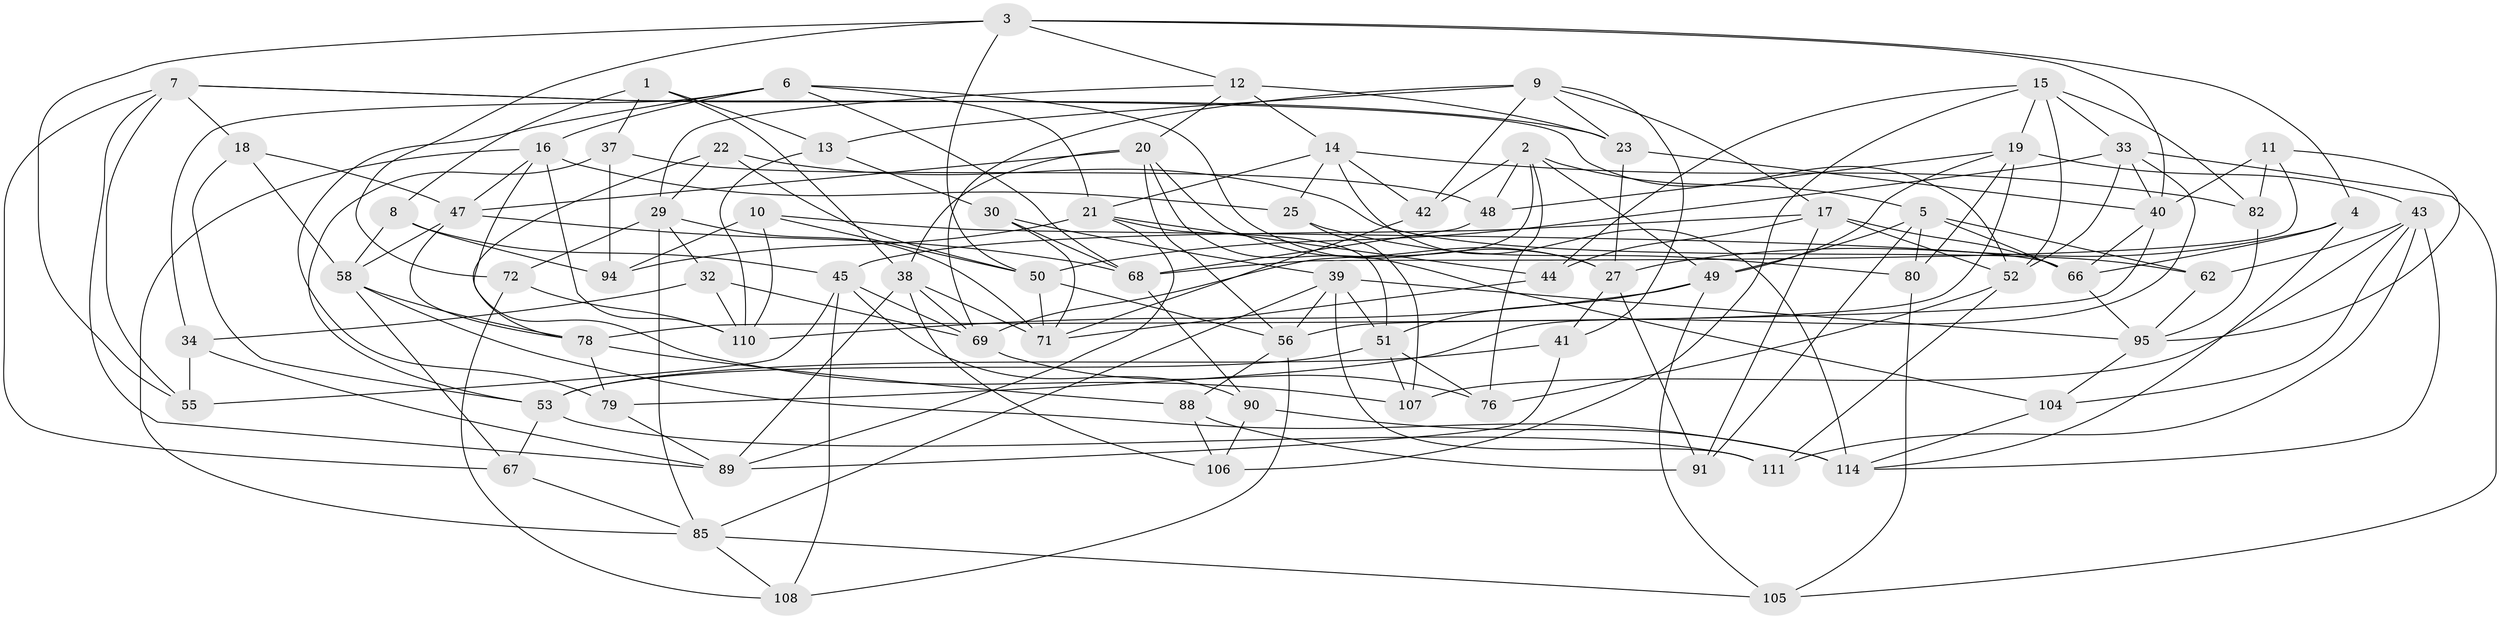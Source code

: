 // Generated by graph-tools (version 1.1) at 2025/24/03/03/25 07:24:29]
// undirected, 76 vertices, 192 edges
graph export_dot {
graph [start="1"]
  node [color=gray90,style=filled];
  1;
  2 [super="+86"];
  3 [super="+57"];
  4;
  5 [super="+46"];
  6 [super="+70"];
  7 [super="+115"];
  8;
  9 [super="+26"];
  10;
  11;
  12 [super="+28"];
  13;
  14 [super="+109"];
  15 [super="+36"];
  16 [super="+92"];
  17 [super="+84"];
  18;
  19 [super="+87"];
  20 [super="+64"];
  21 [super="+24"];
  22;
  23 [super="+59"];
  25;
  27 [super="+99"];
  29 [super="+31"];
  30;
  32;
  33 [super="+35"];
  34;
  37;
  38 [super="+103"];
  39 [super="+65"];
  40 [super="+116"];
  41;
  42;
  43 [super="+93"];
  44;
  45 [super="+101"];
  47 [super="+60"];
  48;
  49 [super="+83"];
  50 [super="+112"];
  51 [super="+54"];
  52 [super="+102"];
  53 [super="+100"];
  55;
  56 [super="+61"];
  58 [super="+63"];
  62;
  66 [super="+77"];
  67;
  68 [super="+73"];
  69 [super="+75"];
  71 [super="+74"];
  72;
  76;
  78 [super="+81"];
  79;
  80;
  82;
  85 [super="+96"];
  88;
  89 [super="+98"];
  90;
  91;
  94;
  95 [super="+97"];
  104;
  105;
  106;
  107;
  108;
  110 [super="+113"];
  111;
  114 [super="+117"];
  1 -- 37;
  1 -- 8;
  1 -- 38;
  1 -- 13;
  2 -- 42;
  2 -- 49;
  2 -- 69;
  2 -- 48;
  2 -- 76;
  2 -- 5;
  3 -- 55;
  3 -- 72;
  3 -- 4;
  3 -- 12;
  3 -- 40;
  3 -- 50;
  4 -- 66;
  4 -- 114;
  4 -- 27;
  5 -- 49;
  5 -- 80;
  5 -- 66;
  5 -- 91;
  5 -- 62;
  6 -- 79;
  6 -- 21;
  6 -- 34;
  6 -- 27;
  6 -- 16;
  6 -- 68;
  7 -- 52;
  7 -- 18;
  7 -- 67;
  7 -- 23;
  7 -- 55;
  7 -- 89;
  8 -- 45;
  8 -- 94;
  8 -- 58;
  9 -- 17;
  9 -- 23;
  9 -- 41;
  9 -- 42;
  9 -- 69;
  9 -- 13;
  10 -- 94;
  10 -- 110;
  10 -- 66;
  10 -- 50;
  11 -- 82;
  11 -- 95;
  11 -- 68;
  11 -- 40;
  12 -- 14;
  12 -- 29;
  12 -- 23 [weight=2];
  12 -- 20;
  13 -- 30;
  13 -- 110;
  14 -- 82;
  14 -- 42;
  14 -- 25;
  14 -- 114;
  14 -- 21;
  15 -- 19;
  15 -- 44;
  15 -- 106;
  15 -- 52;
  15 -- 82;
  15 -- 33;
  16 -- 25;
  16 -- 110;
  16 -- 85;
  16 -- 107;
  16 -- 47;
  17 -- 91;
  17 -- 66;
  17 -- 44;
  17 -- 45;
  17 -- 52;
  18 -- 58;
  18 -- 47;
  18 -- 53;
  19 -- 48;
  19 -- 56;
  19 -- 80;
  19 -- 49;
  19 -- 43;
  20 -- 104;
  20 -- 38;
  20 -- 47;
  20 -- 56;
  20 -- 27;
  21 -- 44;
  21 -- 51;
  21 -- 94;
  21 -- 89;
  22 -- 62;
  22 -- 29;
  22 -- 50;
  22 -- 78;
  23 -- 27;
  23 -- 40;
  25 -- 107;
  25 -- 80;
  27 -- 41;
  27 -- 91;
  29 -- 32;
  29 -- 72;
  29 -- 71;
  29 -- 85;
  30 -- 68;
  30 -- 71;
  30 -- 39;
  32 -- 34;
  32 -- 69;
  32 -- 110;
  33 -- 79;
  33 -- 105;
  33 -- 50;
  33 -- 52;
  33 -- 40;
  34 -- 55;
  34 -- 89;
  37 -- 94;
  37 -- 48;
  37 -- 53;
  38 -- 69;
  38 -- 89;
  38 -- 106;
  38 -- 71;
  39 -- 56;
  39 -- 111;
  39 -- 85;
  39 -- 95;
  39 -- 51;
  40 -- 66;
  40 -- 78;
  41 -- 89;
  41 -- 53;
  42 -- 71;
  43 -- 114;
  43 -- 107;
  43 -- 62;
  43 -- 104;
  43 -- 111;
  44 -- 71;
  45 -- 90;
  45 -- 108;
  45 -- 69;
  45 -- 55;
  47 -- 58;
  47 -- 78;
  47 -- 68;
  48 -- 68;
  49 -- 51;
  49 -- 110;
  49 -- 105;
  50 -- 56;
  50 -- 71;
  51 -- 53;
  51 -- 107;
  51 -- 76;
  52 -- 111;
  52 -- 76;
  53 -- 67;
  53 -- 111;
  56 -- 88;
  56 -- 108;
  58 -- 114;
  58 -- 78;
  58 -- 67;
  62 -- 95;
  66 -- 95;
  67 -- 85;
  68 -- 90;
  69 -- 76;
  72 -- 108;
  72 -- 110;
  78 -- 88;
  78 -- 79;
  79 -- 89;
  80 -- 105;
  82 -- 95;
  85 -- 108;
  85 -- 105;
  88 -- 91;
  88 -- 106;
  90 -- 106;
  90 -- 114;
  95 -- 104;
  104 -- 114;
}
